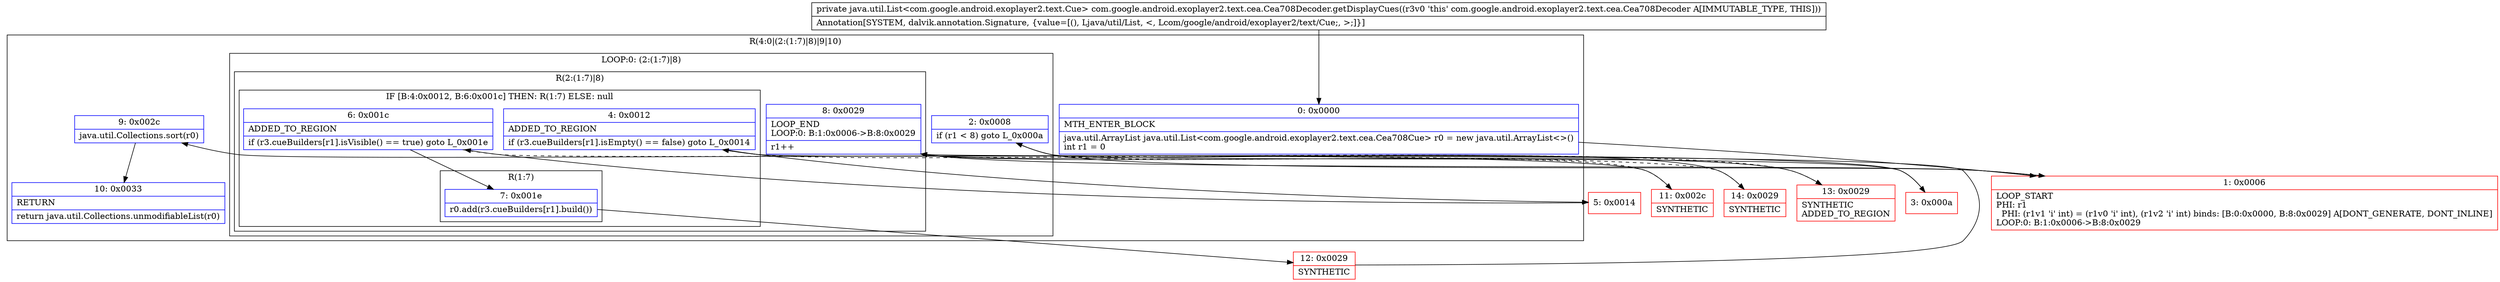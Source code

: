 digraph "CFG forcom.google.android.exoplayer2.text.cea.Cea708Decoder.getDisplayCues()Ljava\/util\/List;" {
subgraph cluster_Region_1661733441 {
label = "R(4:0|(2:(1:7)|8)|9|10)";
node [shape=record,color=blue];
Node_0 [shape=record,label="{0\:\ 0x0000|MTH_ENTER_BLOCK\l|java.util.ArrayList java.util.List\<com.google.android.exoplayer2.text.cea.Cea708Cue\> r0 = new java.util.ArrayList\<\>()\lint r1 = 0\l}"];
subgraph cluster_LoopRegion_910623932 {
label = "LOOP:0: (2:(1:7)|8)";
node [shape=record,color=blue];
Node_2 [shape=record,label="{2\:\ 0x0008|if (r1 \< 8) goto L_0x000a\l}"];
subgraph cluster_Region_2018594810 {
label = "R(2:(1:7)|8)";
node [shape=record,color=blue];
subgraph cluster_IfRegion_2072779955 {
label = "IF [B:4:0x0012, B:6:0x001c] THEN: R(1:7) ELSE: null";
node [shape=record,color=blue];
Node_4 [shape=record,label="{4\:\ 0x0012|ADDED_TO_REGION\l|if (r3.cueBuilders[r1].isEmpty() == false) goto L_0x0014\l}"];
Node_6 [shape=record,label="{6\:\ 0x001c|ADDED_TO_REGION\l|if (r3.cueBuilders[r1].isVisible() == true) goto L_0x001e\l}"];
subgraph cluster_Region_1380513990 {
label = "R(1:7)";
node [shape=record,color=blue];
Node_7 [shape=record,label="{7\:\ 0x001e|r0.add(r3.cueBuilders[r1].build())\l}"];
}
}
Node_8 [shape=record,label="{8\:\ 0x0029|LOOP_END\lLOOP:0: B:1:0x0006\-\>B:8:0x0029\l|r1++\l}"];
}
}
Node_9 [shape=record,label="{9\:\ 0x002c|java.util.Collections.sort(r0)\l}"];
Node_10 [shape=record,label="{10\:\ 0x0033|RETURN\l|return java.util.Collections.unmodifiableList(r0)\l}"];
}
Node_1 [shape=record,color=red,label="{1\:\ 0x0006|LOOP_START\lPHI: r1 \l  PHI: (r1v1 'i' int) = (r1v0 'i' int), (r1v2 'i' int) binds: [B:0:0x0000, B:8:0x0029] A[DONT_GENERATE, DONT_INLINE]\lLOOP:0: B:1:0x0006\-\>B:8:0x0029\l}"];
Node_3 [shape=record,color=red,label="{3\:\ 0x000a}"];
Node_5 [shape=record,color=red,label="{5\:\ 0x0014}"];
Node_11 [shape=record,color=red,label="{11\:\ 0x002c|SYNTHETIC\l}"];
Node_12 [shape=record,color=red,label="{12\:\ 0x0029|SYNTHETIC\l}"];
Node_13 [shape=record,color=red,label="{13\:\ 0x0029|SYNTHETIC\lADDED_TO_REGION\l}"];
Node_14 [shape=record,color=red,label="{14\:\ 0x0029|SYNTHETIC\l}"];
MethodNode[shape=record,label="{private java.util.List\<com.google.android.exoplayer2.text.Cue\> com.google.android.exoplayer2.text.cea.Cea708Decoder.getDisplayCues((r3v0 'this' com.google.android.exoplayer2.text.cea.Cea708Decoder A[IMMUTABLE_TYPE, THIS]))  | Annotation[SYSTEM, dalvik.annotation.Signature, \{value=[(), Ljava\/util\/List, \<, Lcom\/google\/android\/exoplayer2\/text\/Cue;, \>;]\}]\l}"];
MethodNode -> Node_0;
Node_0 -> Node_1;
Node_2 -> Node_3;
Node_2 -> Node_11[style=dashed];
Node_4 -> Node_5;
Node_4 -> Node_13[style=dashed];
Node_6 -> Node_7;
Node_6 -> Node_14[style=dashed];
Node_7 -> Node_12;
Node_8 -> Node_1;
Node_9 -> Node_10;
Node_1 -> Node_2;
Node_3 -> Node_4;
Node_5 -> Node_6;
Node_11 -> Node_9;
Node_12 -> Node_8;
Node_13 -> Node_8;
Node_14 -> Node_8;
}

